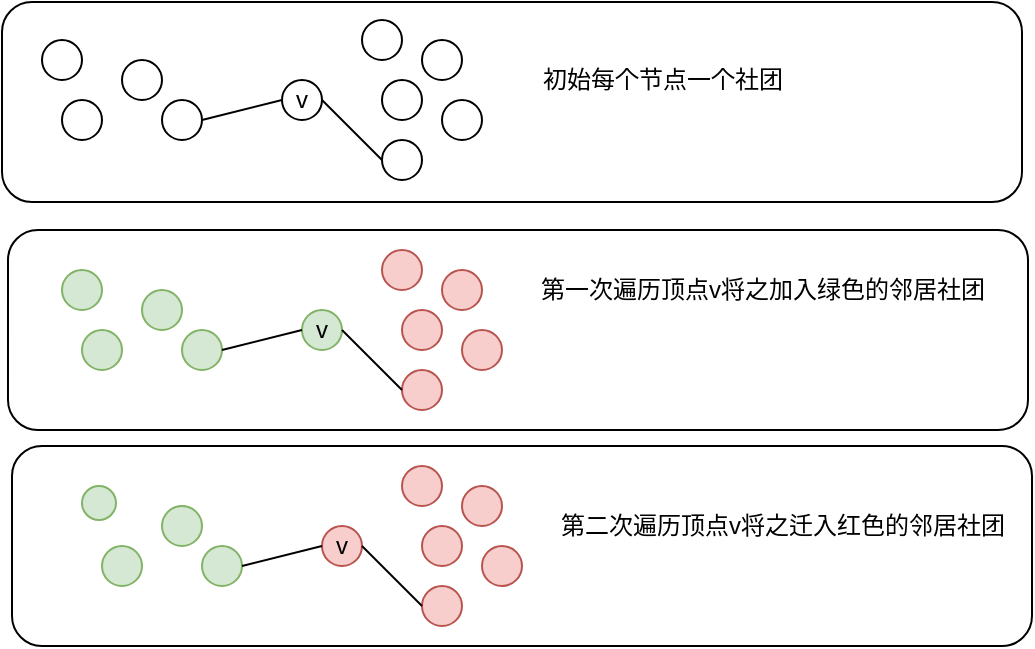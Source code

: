 <mxfile version="14.4.7" type="github"><diagram id="zpuHUxVVhIcLP-QMaOT8" name="Page-1"><mxGraphModel dx="1422" dy="762" grid="1" gridSize="10" guides="1" tooltips="1" connect="1" arrows="1" fold="1" page="1" pageScale="1" pageWidth="827" pageHeight="1169" math="0" shadow="0"><root><mxCell id="0"/><mxCell id="1" parent="0"/><mxCell id="TdvgNid1w-s0ZoQgv63W-48" value="" style="rounded=1;whiteSpace=wrap;html=1;" parent="1" vertex="1"><mxGeometry x="95" y="313" width="510" height="100" as="geometry"/></mxCell><mxCell id="TdvgNid1w-s0ZoQgv63W-47" value="" style="rounded=1;whiteSpace=wrap;html=1;" parent="1" vertex="1"><mxGeometry x="93" y="205" width="510" height="100" as="geometry"/></mxCell><mxCell id="TdvgNid1w-s0ZoQgv63W-44" value="" style="rounded=1;whiteSpace=wrap;html=1;" parent="1" vertex="1"><mxGeometry x="90" y="91" width="510" height="100" as="geometry"/></mxCell><mxCell id="TdvgNid1w-s0ZoQgv63W-1" value="" style="ellipse;whiteSpace=wrap;html=1;aspect=fixed;" parent="1" vertex="1"><mxGeometry x="110" y="110" width="20" height="20" as="geometry"/></mxCell><mxCell id="TdvgNid1w-s0ZoQgv63W-3" value="" style="ellipse;whiteSpace=wrap;html=1;aspect=fixed;" parent="1" vertex="1"><mxGeometry x="120" y="140" width="20" height="20" as="geometry"/></mxCell><mxCell id="TdvgNid1w-s0ZoQgv63W-4" value="" style="ellipse;whiteSpace=wrap;html=1;aspect=fixed;" parent="1" vertex="1"><mxGeometry x="150" y="120" width="20" height="20" as="geometry"/></mxCell><mxCell id="TdvgNid1w-s0ZoQgv63W-5" value="" style="ellipse;whiteSpace=wrap;html=1;aspect=fixed;" parent="1" vertex="1"><mxGeometry x="270" y="100" width="20" height="20" as="geometry"/></mxCell><mxCell id="TdvgNid1w-s0ZoQgv63W-6" value="" style="ellipse;whiteSpace=wrap;html=1;aspect=fixed;" parent="1" vertex="1"><mxGeometry x="170" y="140" width="20" height="20" as="geometry"/></mxCell><mxCell id="TdvgNid1w-s0ZoQgv63W-7" value="v" style="ellipse;whiteSpace=wrap;html=1;aspect=fixed;" parent="1" vertex="1"><mxGeometry x="230" y="130" width="20" height="20" as="geometry"/></mxCell><mxCell id="TdvgNid1w-s0ZoQgv63W-8" value="" style="ellipse;whiteSpace=wrap;html=1;aspect=fixed;" parent="1" vertex="1"><mxGeometry x="280" y="130" width="20" height="20" as="geometry"/></mxCell><mxCell id="TdvgNid1w-s0ZoQgv63W-9" value="" style="ellipse;whiteSpace=wrap;html=1;aspect=fixed;" parent="1" vertex="1"><mxGeometry x="300" y="110" width="20" height="20" as="geometry"/></mxCell><mxCell id="TdvgNid1w-s0ZoQgv63W-10" value="" style="ellipse;whiteSpace=wrap;html=1;aspect=fixed;" parent="1" vertex="1"><mxGeometry x="310" y="140" width="20" height="20" as="geometry"/></mxCell><mxCell id="TdvgNid1w-s0ZoQgv63W-11" value="" style="ellipse;whiteSpace=wrap;html=1;aspect=fixed;" parent="1" vertex="1"><mxGeometry x="280" y="160" width="20" height="20" as="geometry"/></mxCell><mxCell id="TdvgNid1w-s0ZoQgv63W-12" value="" style="ellipse;whiteSpace=wrap;html=1;aspect=fixed;fillColor=#d5e8d4;strokeColor=#82b366;" parent="1" vertex="1"><mxGeometry x="120" y="225" width="20" height="20" as="geometry"/></mxCell><mxCell id="TdvgNid1w-s0ZoQgv63W-13" value="" style="ellipse;whiteSpace=wrap;html=1;aspect=fixed;fillColor=#d5e8d4;strokeColor=#82b366;" parent="1" vertex="1"><mxGeometry x="130" y="255" width="20" height="20" as="geometry"/></mxCell><mxCell id="TdvgNid1w-s0ZoQgv63W-14" value="" style="ellipse;whiteSpace=wrap;html=1;aspect=fixed;fillColor=#d5e8d4;strokeColor=#82b366;" parent="1" vertex="1"><mxGeometry x="160" y="235" width="20" height="20" as="geometry"/></mxCell><mxCell id="TdvgNid1w-s0ZoQgv63W-15" value="" style="ellipse;whiteSpace=wrap;html=1;aspect=fixed;fillColor=#f8cecc;strokeColor=#b85450;" parent="1" vertex="1"><mxGeometry x="280" y="215" width="20" height="20" as="geometry"/></mxCell><mxCell id="TdvgNid1w-s0ZoQgv63W-16" value="" style="ellipse;whiteSpace=wrap;html=1;aspect=fixed;fillColor=#d5e8d4;strokeColor=#82b366;" parent="1" vertex="1"><mxGeometry x="180" y="255" width="20" height="20" as="geometry"/></mxCell><mxCell id="TdvgNid1w-s0ZoQgv63W-17" value="v" style="ellipse;whiteSpace=wrap;html=1;aspect=fixed;fillColor=#d5e8d4;strokeColor=#82b366;" parent="1" vertex="1"><mxGeometry x="240" y="245" width="20" height="20" as="geometry"/></mxCell><mxCell id="TdvgNid1w-s0ZoQgv63W-18" value="" style="ellipse;whiteSpace=wrap;html=1;aspect=fixed;fillColor=#f8cecc;strokeColor=#b85450;" parent="1" vertex="1"><mxGeometry x="290" y="245" width="20" height="20" as="geometry"/></mxCell><mxCell id="TdvgNid1w-s0ZoQgv63W-19" value="" style="ellipse;whiteSpace=wrap;html=1;aspect=fixed;fillColor=#f8cecc;strokeColor=#b85450;" parent="1" vertex="1"><mxGeometry x="310" y="225" width="20" height="20" as="geometry"/></mxCell><mxCell id="TdvgNid1w-s0ZoQgv63W-20" value="" style="ellipse;whiteSpace=wrap;html=1;aspect=fixed;fillColor=#f8cecc;strokeColor=#b85450;" parent="1" vertex="1"><mxGeometry x="320" y="255" width="20" height="20" as="geometry"/></mxCell><mxCell id="TdvgNid1w-s0ZoQgv63W-21" value="" style="ellipse;whiteSpace=wrap;html=1;aspect=fixed;fillColor=#f8cecc;strokeColor=#b85450;" parent="1" vertex="1"><mxGeometry x="290" y="275" width="20" height="20" as="geometry"/></mxCell><mxCell id="TdvgNid1w-s0ZoQgv63W-22" value="" style="ellipse;whiteSpace=wrap;html=1;aspect=fixed;fillColor=#d5e8d4;strokeColor=#82b366;" parent="1" vertex="1"><mxGeometry x="130" y="333" width="17" height="17" as="geometry"/></mxCell><mxCell id="TdvgNid1w-s0ZoQgv63W-23" value="" style="ellipse;whiteSpace=wrap;html=1;aspect=fixed;fillColor=#d5e8d4;strokeColor=#82b366;direction=south;" parent="1" vertex="1"><mxGeometry x="140" y="363" width="20" height="20" as="geometry"/></mxCell><mxCell id="TdvgNid1w-s0ZoQgv63W-24" value="" style="ellipse;whiteSpace=wrap;html=1;aspect=fixed;fillColor=#d5e8d4;strokeColor=#82b366;" parent="1" vertex="1"><mxGeometry x="170" y="343" width="20" height="20" as="geometry"/></mxCell><mxCell id="TdvgNid1w-s0ZoQgv63W-25" value="" style="ellipse;whiteSpace=wrap;html=1;aspect=fixed;fillColor=#f8cecc;strokeColor=#b85450;" parent="1" vertex="1"><mxGeometry x="290" y="323" width="20" height="20" as="geometry"/></mxCell><mxCell id="TdvgNid1w-s0ZoQgv63W-26" value="" style="ellipse;whiteSpace=wrap;html=1;aspect=fixed;fillColor=#d5e8d4;strokeColor=#82b366;" parent="1" vertex="1"><mxGeometry x="190" y="363" width="20" height="20" as="geometry"/></mxCell><mxCell id="TdvgNid1w-s0ZoQgv63W-27" value="v" style="ellipse;whiteSpace=wrap;html=1;aspect=fixed;fillColor=#f8cecc;strokeColor=#b85450;" parent="1" vertex="1"><mxGeometry x="250" y="353" width="20" height="20" as="geometry"/></mxCell><mxCell id="TdvgNid1w-s0ZoQgv63W-28" value="" style="ellipse;whiteSpace=wrap;html=1;aspect=fixed;fillColor=#f8cecc;strokeColor=#b85450;" parent="1" vertex="1"><mxGeometry x="300" y="353" width="20" height="20" as="geometry"/></mxCell><mxCell id="TdvgNid1w-s0ZoQgv63W-29" value="" style="ellipse;whiteSpace=wrap;html=1;aspect=fixed;fillColor=#f8cecc;strokeColor=#b85450;" parent="1" vertex="1"><mxGeometry x="320" y="333" width="20" height="20" as="geometry"/></mxCell><mxCell id="TdvgNid1w-s0ZoQgv63W-30" value="" style="ellipse;whiteSpace=wrap;html=1;aspect=fixed;fillColor=#f8cecc;strokeColor=#b85450;" parent="1" vertex="1"><mxGeometry x="330" y="363" width="20" height="20" as="geometry"/></mxCell><mxCell id="TdvgNid1w-s0ZoQgv63W-31" value="" style="ellipse;whiteSpace=wrap;html=1;aspect=fixed;fillColor=#f8cecc;strokeColor=#b85450;" parent="1" vertex="1"><mxGeometry x="300" y="383" width="20" height="20" as="geometry"/></mxCell><mxCell id="TdvgNid1w-s0ZoQgv63W-32" value="初始每个节点一个社团" style="text;html=1;resizable=0;autosize=1;align=center;verticalAlign=middle;points=[];fillColor=none;strokeColor=none;rounded=0;" parent="1" vertex="1"><mxGeometry x="350" y="120" width="140" height="20" as="geometry"/></mxCell><mxCell id="TdvgNid1w-s0ZoQgv63W-33" value="第一次遍历顶点v将之加入绿色的邻居社团" style="text;html=1;resizable=0;autosize=1;align=center;verticalAlign=middle;points=[];fillColor=none;strokeColor=none;rounded=0;" parent="1" vertex="1"><mxGeometry x="350" y="225" width="240" height="20" as="geometry"/></mxCell><mxCell id="TdvgNid1w-s0ZoQgv63W-34" value="第二次遍历顶点v将之迁入红色的邻居社团" style="text;html=1;resizable=0;autosize=1;align=center;verticalAlign=middle;points=[];fillColor=none;strokeColor=none;rounded=0;" parent="1" vertex="1"><mxGeometry x="360" y="343" width="240" height="20" as="geometry"/></mxCell><mxCell id="TdvgNid1w-s0ZoQgv63W-35" value="" style="endArrow=none;html=1;exitX=1;exitY=0.5;exitDx=0;exitDy=0;entryX=0;entryY=0.5;entryDx=0;entryDy=0;" parent="1" source="TdvgNid1w-s0ZoQgv63W-6" target="TdvgNid1w-s0ZoQgv63W-7" edge="1"><mxGeometry width="50" height="50" relative="1" as="geometry"><mxPoint x="190" y="180" as="sourcePoint"/><mxPoint x="220" y="150" as="targetPoint"/></mxGeometry></mxCell><mxCell id="TdvgNid1w-s0ZoQgv63W-37" value="" style="endArrow=none;html=1;entryX=0;entryY=0.5;entryDx=0;entryDy=0;exitX=1;exitY=0.5;exitDx=0;exitDy=0;" parent="1" source="TdvgNid1w-s0ZoQgv63W-7" target="TdvgNid1w-s0ZoQgv63W-11" edge="1"><mxGeometry width="50" height="50" relative="1" as="geometry"><mxPoint x="260" y="150" as="sourcePoint"/><mxPoint x="240" y="150" as="targetPoint"/></mxGeometry></mxCell><mxCell id="TdvgNid1w-s0ZoQgv63W-38" value="" style="endArrow=none;html=1;exitX=1;exitY=0.5;exitDx=0;exitDy=0;entryX=0;entryY=0.5;entryDx=0;entryDy=0;" parent="1" source="TdvgNid1w-s0ZoQgv63W-16" target="TdvgNid1w-s0ZoQgv63W-17" edge="1"><mxGeometry width="50" height="50" relative="1" as="geometry"><mxPoint x="200" y="160" as="sourcePoint"/><mxPoint x="240" y="150" as="targetPoint"/></mxGeometry></mxCell><mxCell id="TdvgNid1w-s0ZoQgv63W-39" value="" style="endArrow=none;html=1;exitX=1;exitY=0.5;exitDx=0;exitDy=0;entryX=0;entryY=0.5;entryDx=0;entryDy=0;" parent="1" source="TdvgNid1w-s0ZoQgv63W-26" target="TdvgNid1w-s0ZoQgv63W-27" edge="1"><mxGeometry width="50" height="50" relative="1" as="geometry"><mxPoint x="210" y="275" as="sourcePoint"/><mxPoint x="250" y="265" as="targetPoint"/></mxGeometry></mxCell><mxCell id="TdvgNid1w-s0ZoQgv63W-40" value="" style="endArrow=none;html=1;entryX=0;entryY=0.5;entryDx=0;entryDy=0;exitX=1;exitY=0.5;exitDx=0;exitDy=0;" parent="1" source="TdvgNid1w-s0ZoQgv63W-17" target="TdvgNid1w-s0ZoQgv63W-21" edge="1"><mxGeometry width="50" height="50" relative="1" as="geometry"><mxPoint x="260" y="150" as="sourcePoint"/><mxPoint x="290" y="180" as="targetPoint"/></mxGeometry></mxCell><mxCell id="TdvgNid1w-s0ZoQgv63W-41" value="" style="endArrow=none;html=1;entryX=0;entryY=0.5;entryDx=0;entryDy=0;exitX=1;exitY=0.5;exitDx=0;exitDy=0;" parent="1" source="TdvgNid1w-s0ZoQgv63W-27" target="TdvgNid1w-s0ZoQgv63W-31" edge="1"><mxGeometry width="50" height="50" relative="1" as="geometry"><mxPoint x="270" y="265" as="sourcePoint"/><mxPoint x="300" y="295" as="targetPoint"/></mxGeometry></mxCell></root></mxGraphModel></diagram></mxfile>